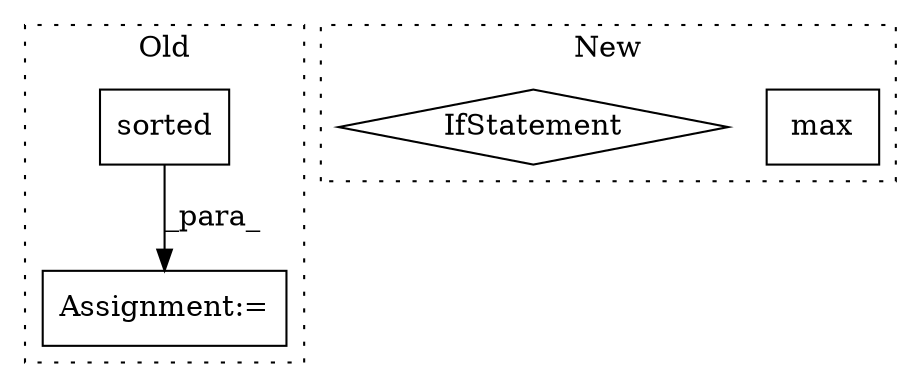 digraph G {
subgraph cluster0 {
1 [label="sorted" a="32" s="51281,51334" l="7,1" shape="box"];
3 [label="Assignment:=" a="7" s="51256" l="1" shape="box"];
label = "Old";
style="dotted";
}
subgraph cluster1 {
2 [label="max" a="32" s="50884,50946" l="4,1" shape="box"];
4 [label="IfStatement" a="25" s="51177" l="3" shape="diamond"];
label = "New";
style="dotted";
}
1 -> 3 [label="_para_"];
}